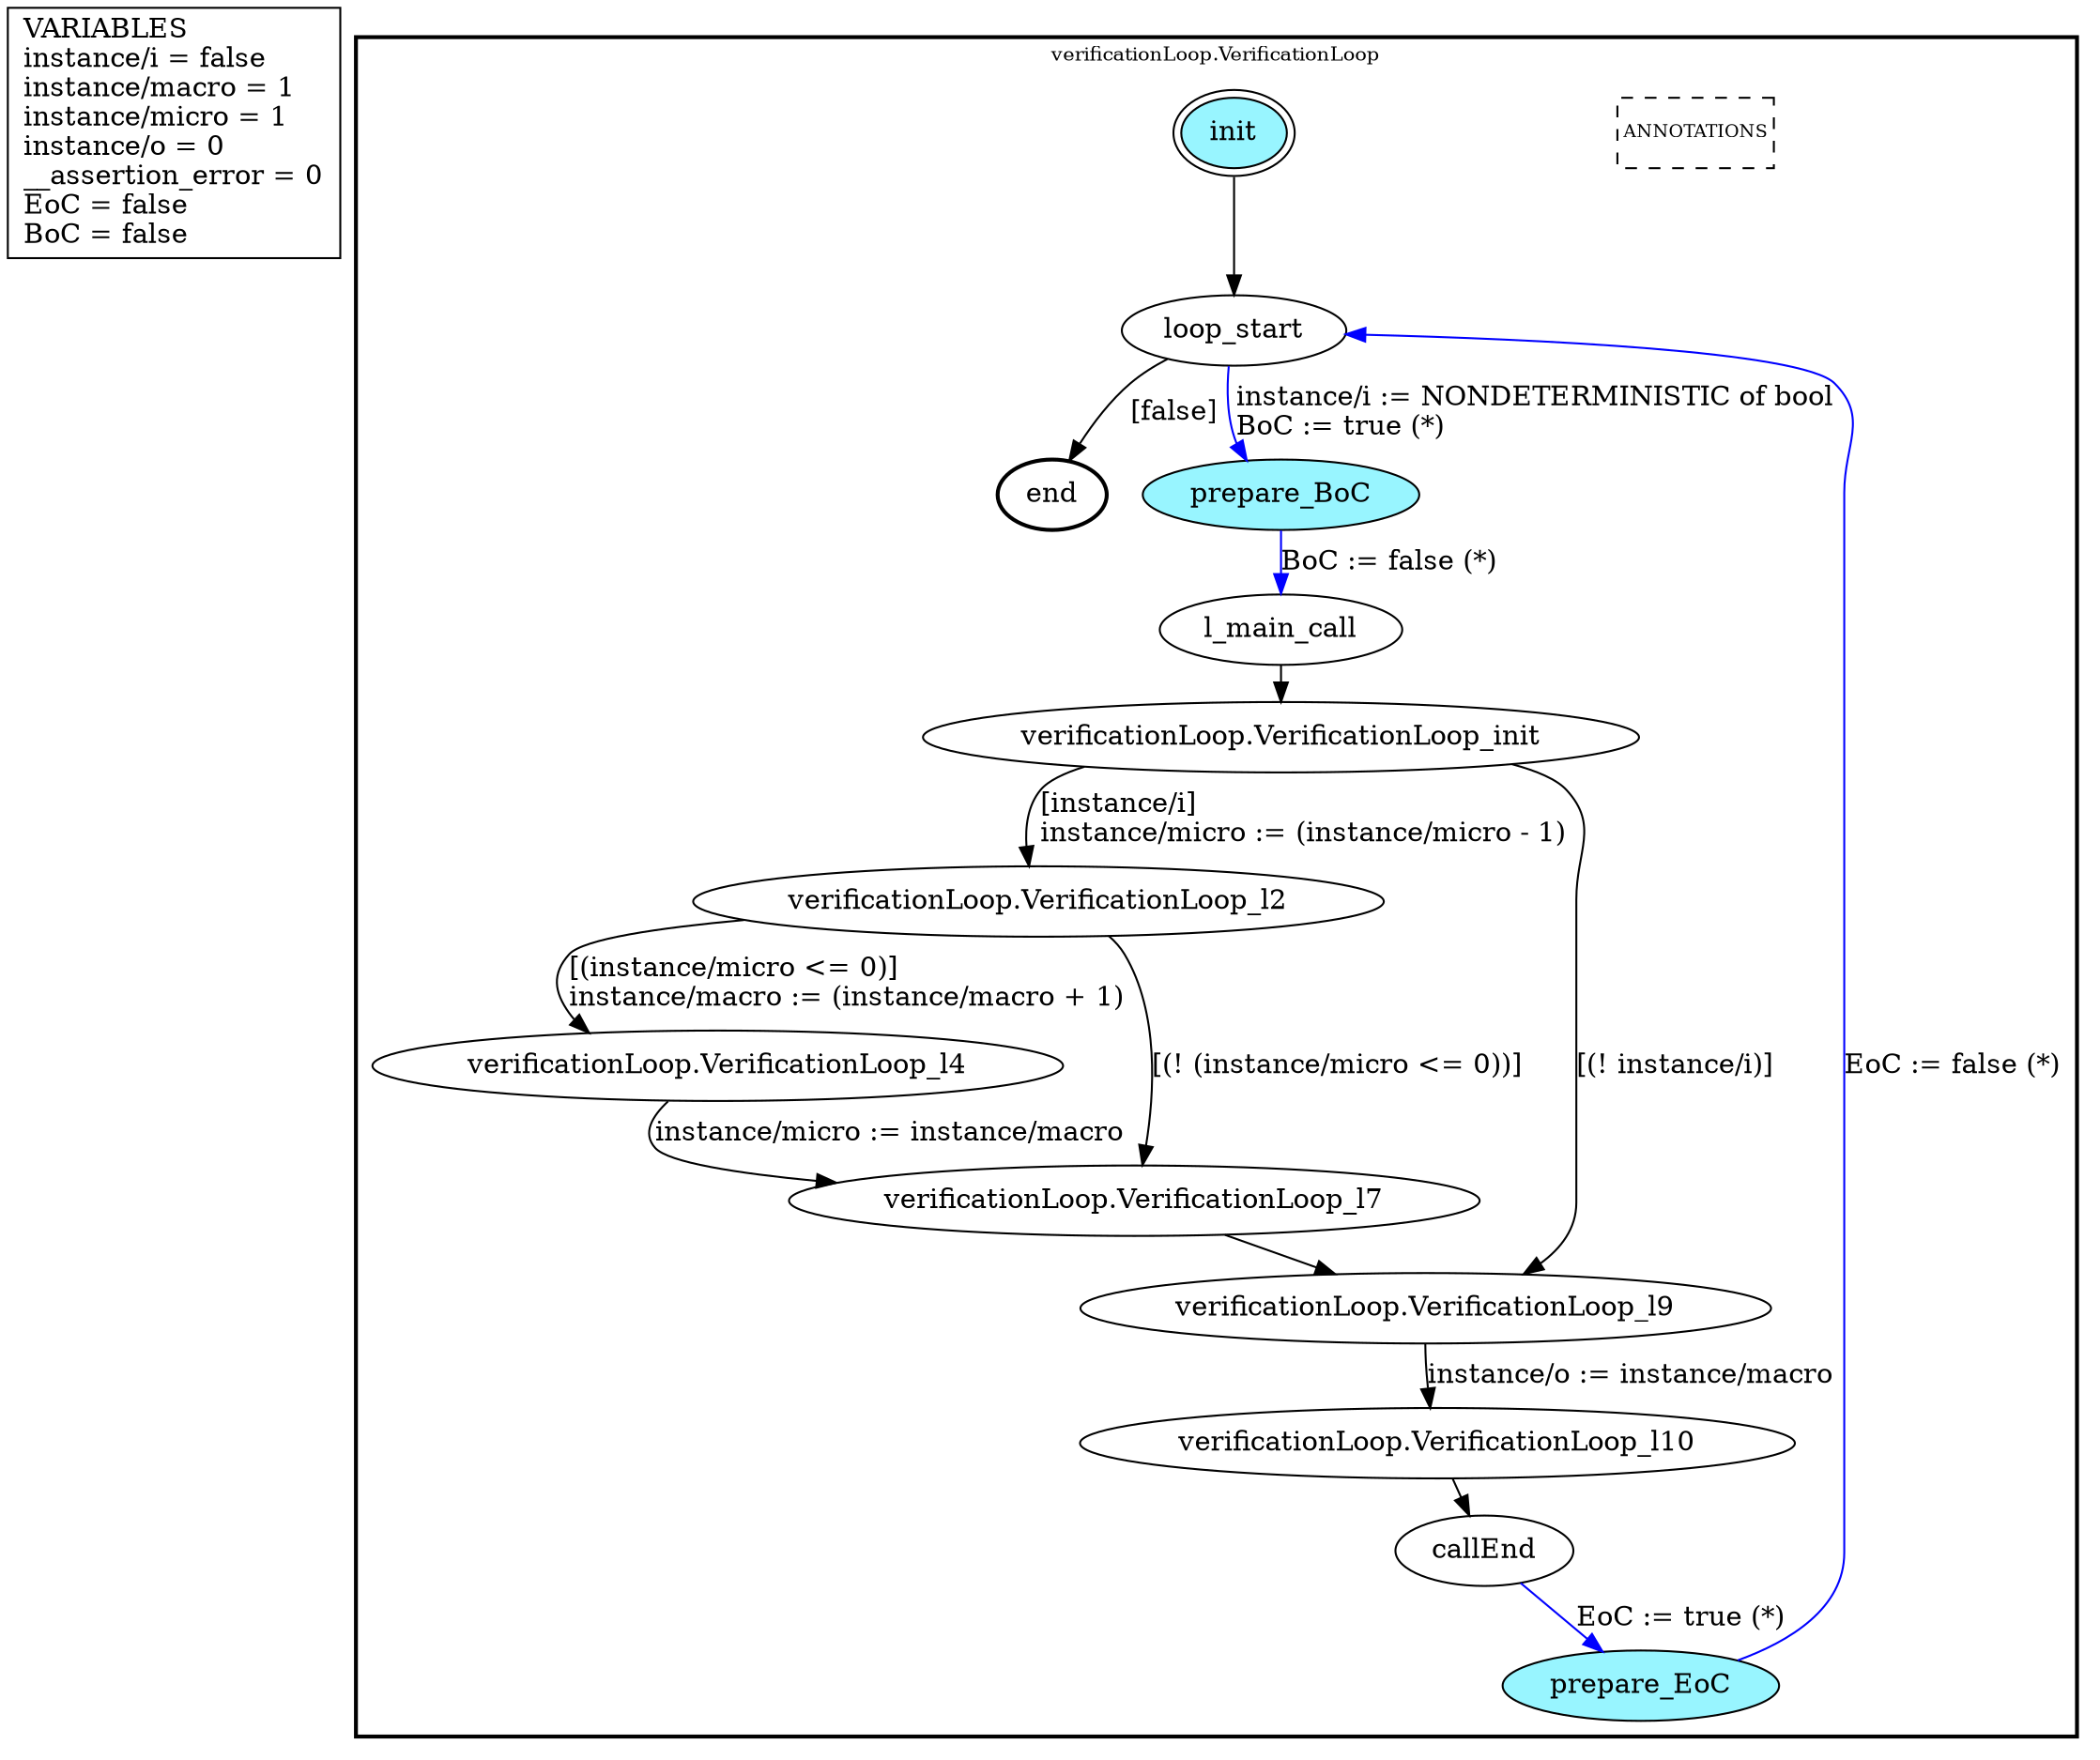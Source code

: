digraph G {
	vars_declaration_pseudonode_network [
		label="VARIABLES\linstance/i = false\linstance/macro = 1\linstance/micro = 1\linstance/o = 0\l__assertion_error = 0\lEoC = false\lBoC = false\l",
		fillcolor="lightgray", shape="rectangle"];
	subgraph clusterverificationLoop_VerificationLoop {
		node [style="filled"];
		style=bold;
		color="black";
		fontsize=10;
		ranksep=0.4;
		
		label="verificationLoop.VerificationLoop";
		
		annotations_pseudonode_verificationLoop_VerificationLoop [
			label="ANNOTATIONS",
			fontsize=9, margin="0.04,0.04", fillcolor="white", shape="rectangle", style="dashed"];
		
		init_verificationLoop_VerificationLoop [label="init", color="black", fillcolor="cadetblue1", peripheries=2, shape="ellipse"];
		end_verificationLoop_VerificationLoop [label="end", color="black", fillcolor="cadetblue1", style=bold, shape="ellipse"];
		loop_start_verificationLoop_VerificationLoop [label="loop_start", color="black", fillcolor="white", shape="ellipse"];
		prepare_BoC_verificationLoop_VerificationLoop [label="prepare_BoC", color="black", fillcolor="cadetblue1", shape="ellipse"];
		l_main_call_verificationLoop_VerificationLoop [label="l_main_call", color="black", fillcolor="white", shape="ellipse"];
		callEnd_verificationLoop_VerificationLoop [label="callEnd", color="black", fillcolor="white", shape="ellipse"];
		prepare_EoC_verificationLoop_VerificationLoop [label="prepare_EoC", color="black", fillcolor="cadetblue1", shape="ellipse"];
		verificationLoop_VerificationLoop_init_verificationLoop_VerificationLoop [label="verificationLoop.VerificationLoop_init", color="black", fillcolor="white", shape="ellipse"];
		verificationLoop_VerificationLoop_l2_verificationLoop_VerificationLoop [label="verificationLoop.VerificationLoop_l2", color="black", fillcolor="white", shape="ellipse"];
		verificationLoop_VerificationLoop_l4_verificationLoop_VerificationLoop [label="verificationLoop.VerificationLoop_l4", color="black", fillcolor="white", shape="ellipse"];
		verificationLoop_VerificationLoop_l7_verificationLoop_VerificationLoop [label="verificationLoop.VerificationLoop_l7", color="black", fillcolor="white", shape="ellipse"];
		verificationLoop_VerificationLoop_l9_verificationLoop_VerificationLoop [label="verificationLoop.VerificationLoop_l9", color="black", fillcolor="white", shape="ellipse"];
		verificationLoop_VerificationLoop_l10_verificationLoop_VerificationLoop [label="verificationLoop.VerificationLoop_l10", color="black", fillcolor="white", shape="ellipse"];
		init_verificationLoop_VerificationLoop -> loop_start_verificationLoop_VerificationLoop [color="black", label=""];
		loop_start_verificationLoop_VerificationLoop -> prepare_BoC_verificationLoop_VerificationLoop [color="blue", label="instance/i := NONDETERMINISTIC of bool\lBoC := true (*)\l"];
		prepare_BoC_verificationLoop_VerificationLoop -> l_main_call_verificationLoop_VerificationLoop [color="blue", label="BoC := false (*)"];
		callEnd_verificationLoop_VerificationLoop -> prepare_EoC_verificationLoop_VerificationLoop [color="blue", label="EoC := true (*)"];
		prepare_EoC_verificationLoop_VerificationLoop -> loop_start_verificationLoop_VerificationLoop [color="blue", label="EoC := false (*)"];
		loop_start_verificationLoop_VerificationLoop -> end_verificationLoop_VerificationLoop [color="black", label="[false]"];
		verificationLoop_VerificationLoop_init_verificationLoop_VerificationLoop -> verificationLoop_VerificationLoop_l2_verificationLoop_VerificationLoop [color="black", label="[instance/i]\linstance/micro := (instance/micro - 1)\l"];
		verificationLoop_VerificationLoop_l2_verificationLoop_VerificationLoop -> verificationLoop_VerificationLoop_l4_verificationLoop_VerificationLoop [color="black", label="[(instance/micro <= 0)]\linstance/macro := (instance/macro + 1)\l"];
		verificationLoop_VerificationLoop_l4_verificationLoop_VerificationLoop -> verificationLoop_VerificationLoop_l7_verificationLoop_VerificationLoop [color="black", label="instance/micro := instance/macro"];
		verificationLoop_VerificationLoop_l2_verificationLoop_VerificationLoop -> verificationLoop_VerificationLoop_l7_verificationLoop_VerificationLoop [color="black", label="[(! (instance/micro <= 0))]"];
		verificationLoop_VerificationLoop_init_verificationLoop_VerificationLoop -> verificationLoop_VerificationLoop_l9_verificationLoop_VerificationLoop [color="black", label="[(! instance/i)]"];
		verificationLoop_VerificationLoop_l7_verificationLoop_VerificationLoop -> verificationLoop_VerificationLoop_l9_verificationLoop_VerificationLoop [color="black", label=""];
		verificationLoop_VerificationLoop_l9_verificationLoop_VerificationLoop -> verificationLoop_VerificationLoop_l10_verificationLoop_VerificationLoop [color="black", label="instance/o := instance/macro"];
		l_main_call_verificationLoop_VerificationLoop -> verificationLoop_VerificationLoop_init_verificationLoop_VerificationLoop [color="black", label=""];
		verificationLoop_VerificationLoop_l10_verificationLoop_VerificationLoop -> callEnd_verificationLoop_VerificationLoop [color="black", label=""];
	}
}


